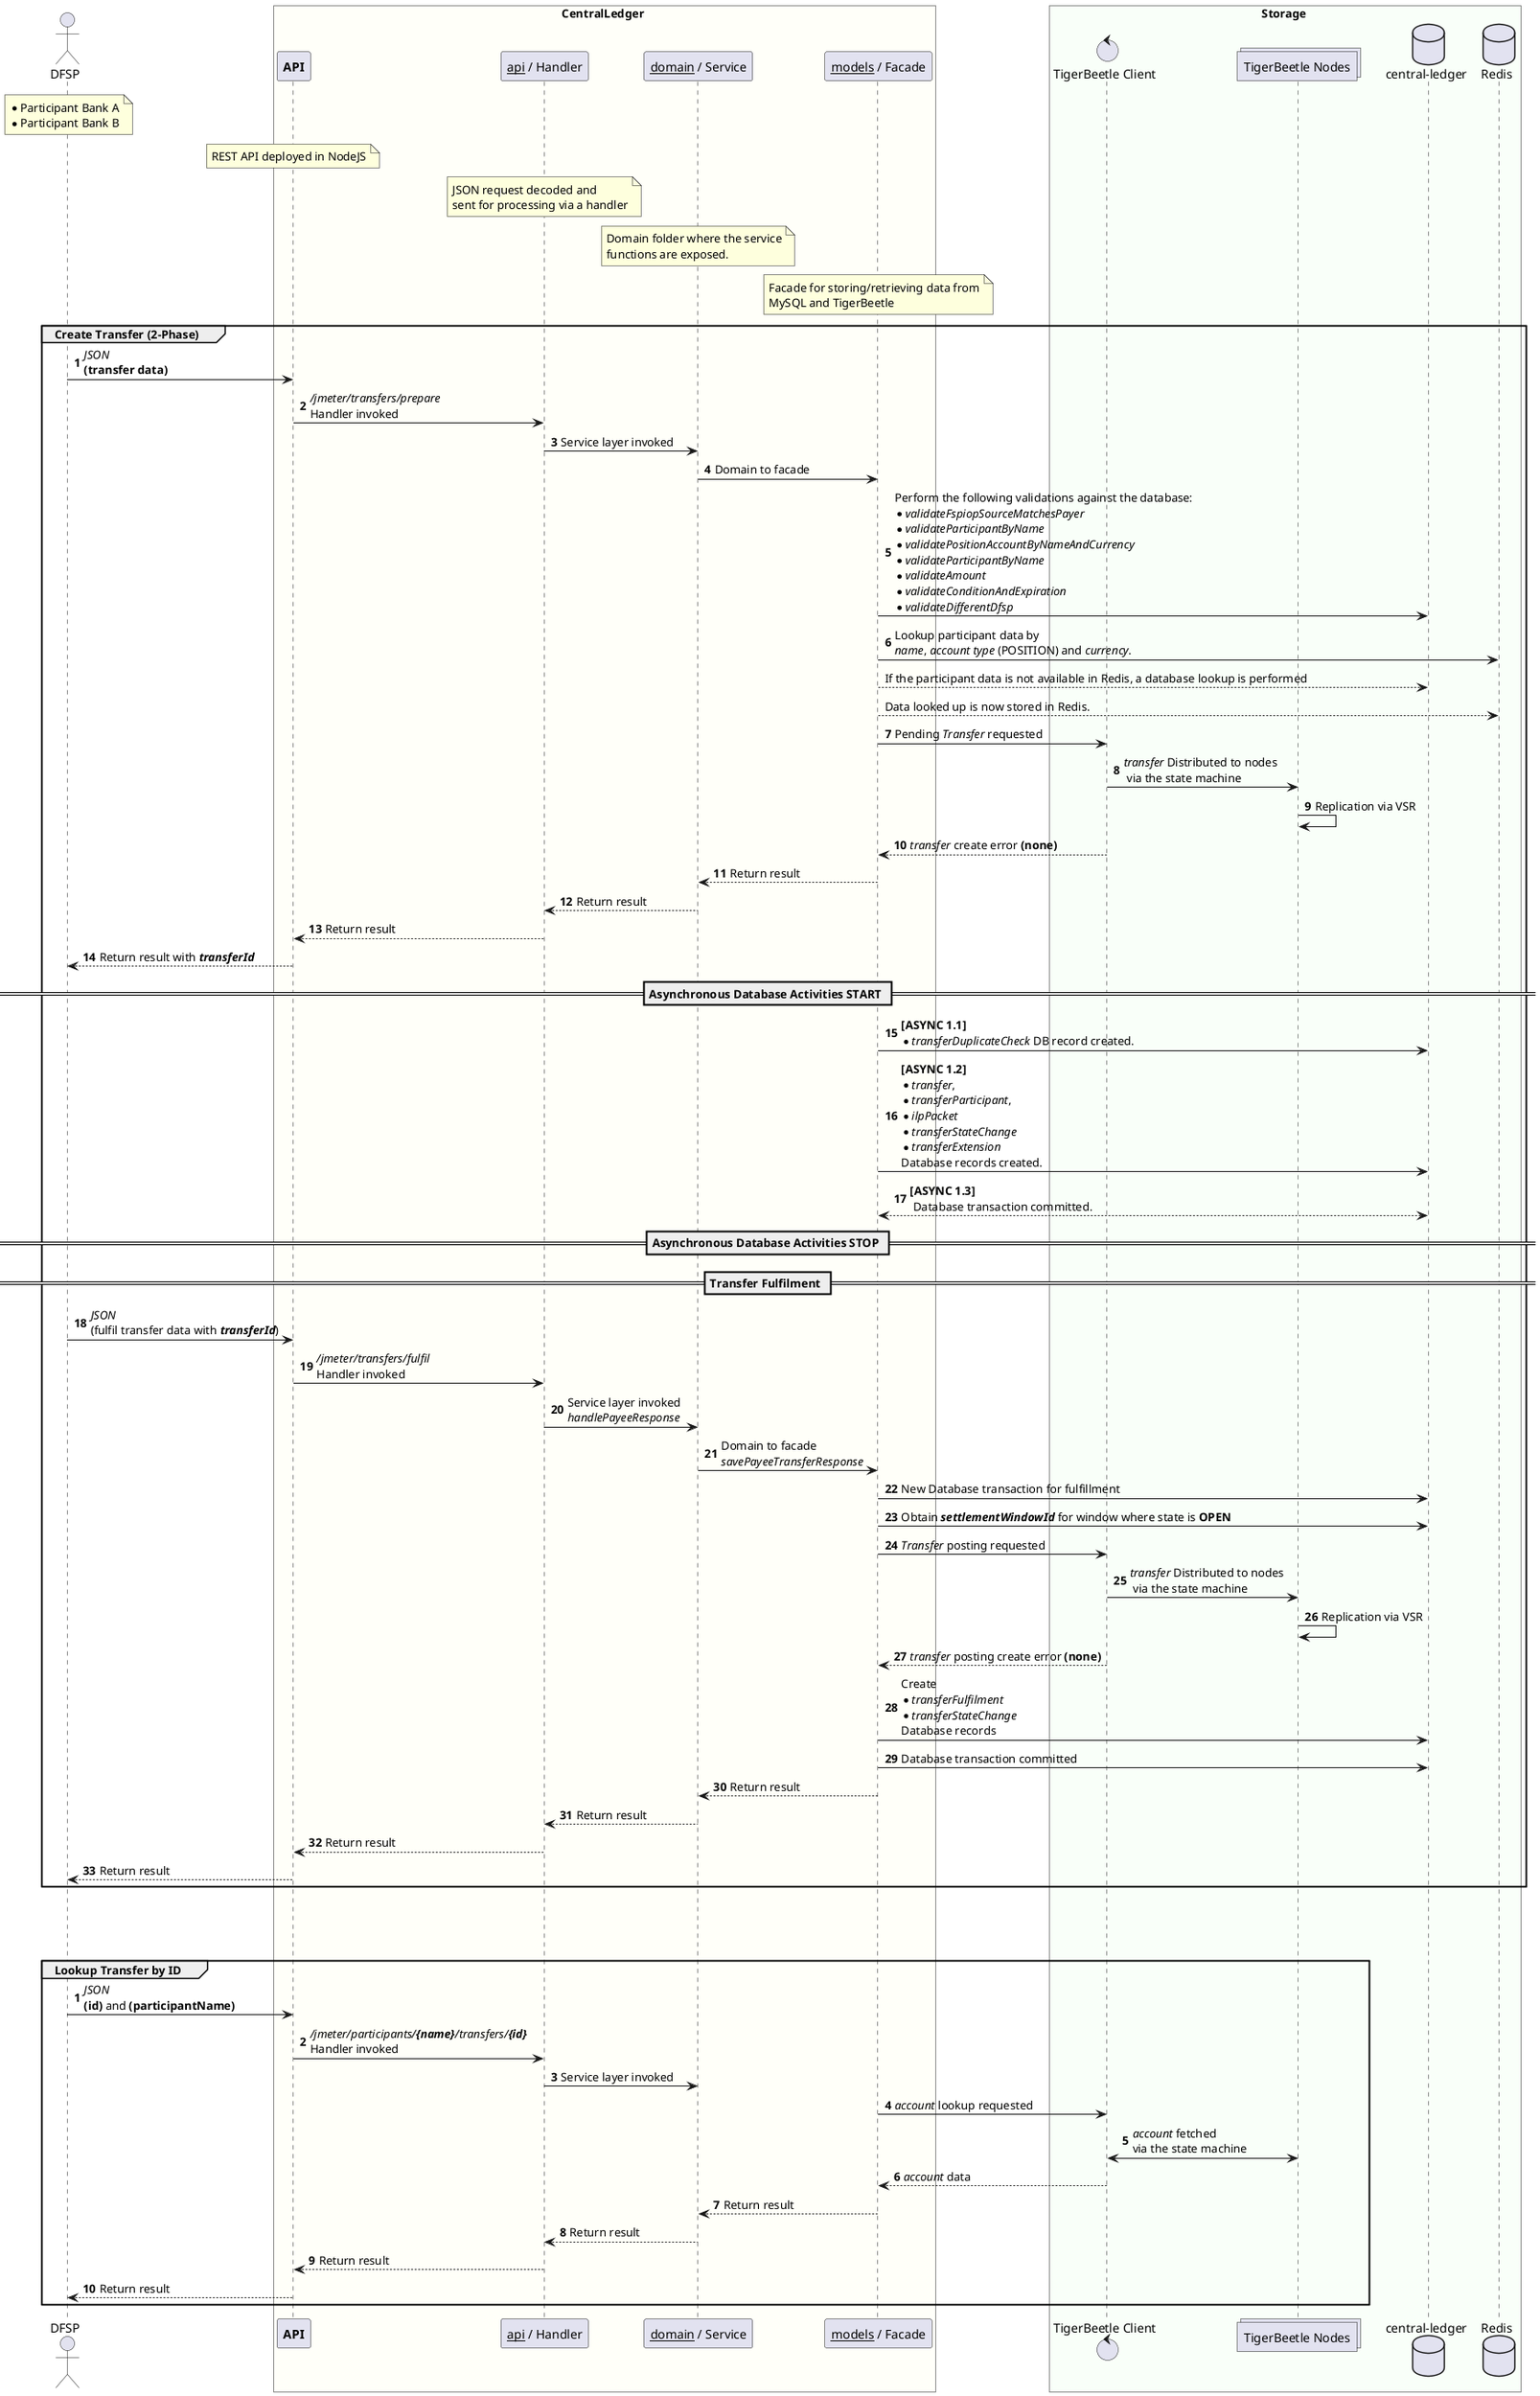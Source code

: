 @startuml

actor "DFSP" as dfsp
note over dfsp
    * Participant Bank A
    * Participant Bank B
end note

box CentralLedger #FFFFF9
    participant "**API**" as cl_api
    participant "__api__ / Handler" as cl_handler
    participant "__domain__ / Service" as cl_domain
    participant "__models__ / Facade" as cl_facade

    note over cl_api
        REST API deployed in NodeJS
    end note

    note over cl_handler
        JSON request decoded and
        sent for processing via a handler
    end note

    note over cl_domain
        Domain folder where the service
        functions are exposed.
    end note

    note over cl_facade
        Facade for storing/retrieving data from
        MySQL and TigerBeetle
    end note
end box

box Storage #F9FFF9
	control "TigerBeetle Client" as tb_client
	collections "TigerBeetle Nodes" as tb_nodes
	database "central-ledger" as cl_db
	database "Redis" as redis_cache
end box

autonumber
group Create Transfer (2-Phase)
    dfsp -> cl_api : //JSON// \n**(transfer data)**
    cl_api -> cl_handler : ///jmeter/transfers/prepare// \nHandler invoked
    cl_handler -> cl_domain : Service layer invoked
    cl_domain -> cl_facade : Domain to facade
    cl_facade -> cl_db : Perform the following validations against the database:\n*//validateFspiopSourceMatchesPayer//\n*//validateParticipantByName//\n*//validatePositionAccountByNameAndCurrency//\n*//validateParticipantByName//\n*//validateAmount//\n*//validateConditionAndExpiration//\n*//validateDifferentDfsp//
    cl_facade -> redis_cache : Lookup participant data by \n//name//, //account type// (POSITION) and //currency//.
    autonumber stop
    cl_facade --> cl_db : If the participant data is not available in Redis, a database lookup is performed
    cl_facade --> redis_cache : Data looked up is now stored in Redis.
    autonumber resume
    cl_facade -> tb_client : Pending //Transfer// requested
    tb_client -> tb_nodes : //transfer// Distributed to nodes\n via the state machine
    tb_nodes -> tb_nodes : Replication via VSR
    tb_client --> cl_facade : //transfer// create error **(none)**
    cl_facade --> cl_domain : Return result
    cl_domain --> cl_handler : Return result
    cl_handler --> cl_api : Return result
    cl_api --> dfsp : Return result with //**transferId**//
    == Asynchronous Database Activities START ==
    cl_facade -> cl_db : **[ASYNC 1.1]**\n*//transferDuplicateCheck// DB record created.
    cl_facade -> cl_db : **[ASYNC 1.2]**\n*//transfer//, \n*//transferParticipant//, \n*//ilpPacket// \n*//transferStateChange// \n*//transferExtension//\nDatabase records created.
    cl_db <--> cl_facade : **[ASYNC 1.3]**\n Database transaction committed.
    == Asynchronous Database Activities STOP ==

    == Transfer Fulfilment ==
    dfsp -> cl_api : //JSON// \n(fulfil transfer data with //**transferId**//)
    cl_api -> cl_handler : ///jmeter/transfers/fulfil// \nHandler invoked
    cl_handler -> cl_domain : Service layer invoked \n//handlePayeeResponse//
    cl_domain -> cl_facade : Domain to facade \n//savePayeeTransferResponse//
    cl_facade -> cl_db : New Database transaction for fulfillment
    cl_facade -> cl_db : Obtain //**settlementWindowId**// for window where state is **OPEN**
    cl_facade -> tb_client : //Transfer// posting requested
    tb_client -> tb_nodes : //transfer// Distributed to nodes\n via the state machine
    tb_nodes -> tb_nodes : Replication via VSR
    tb_client --> cl_facade : //transfer// posting create error **(none)**
    cl_facade -> cl_db : Create \n*//transferFulfilment// \n*//transferStateChange// \nDatabase records
    cl_facade -> cl_db : Database transaction committed
    cl_facade --> cl_domain : Return result
    cl_domain --> cl_handler : Return result
    cl_handler --> cl_api : Return result
    cl_api --> dfsp : Return result
end

||70||

autonumber
group Lookup Transfer by ID
    dfsp -> cl_api : //JSON// \n**(id)** and **(participantName)**
    cl_api -> cl_handler : ///jmeter/participants/**{name}**/transfers/**{id}**// \nHandler invoked
    cl_handler -> cl_domain : Service layer invoked
    cl_facade -> tb_client : //account// lookup requested
    tb_client <-> tb_nodes : //account// fetched\nvia the state machine
    tb_client --> cl_facade : //account// data
    cl_facade --> cl_domain : Return result
    cl_domain --> cl_handler : Return result
    cl_handler --> cl_api : Return result
    cl_api --> dfsp : Return result
end

@enduml
